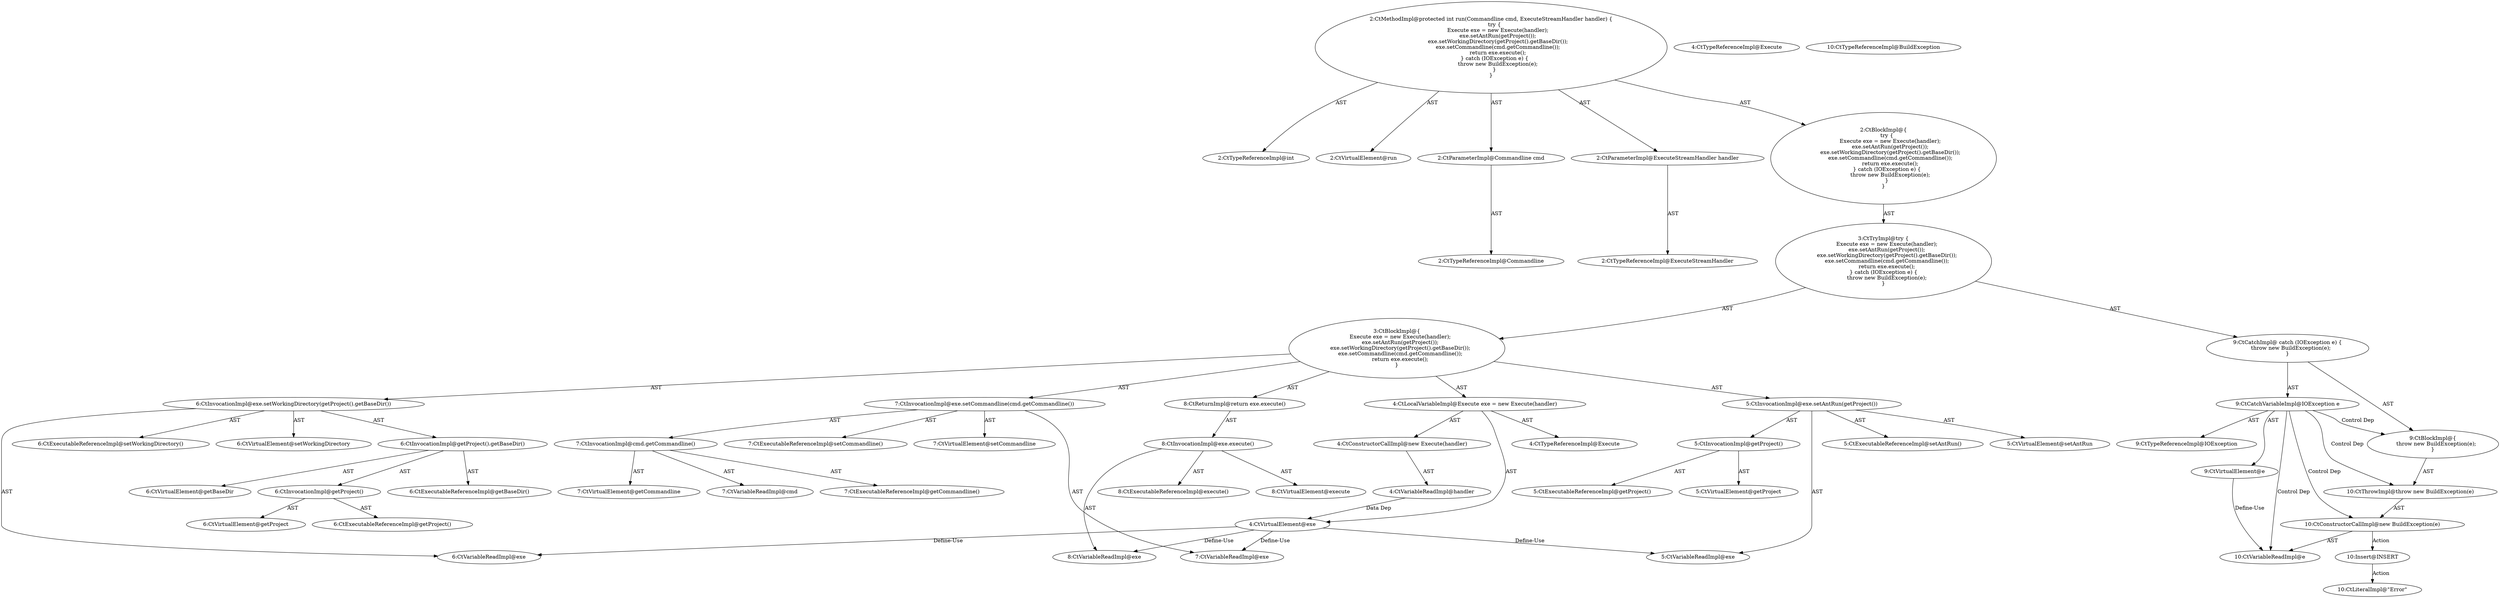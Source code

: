digraph "run#?,Commandline,ExecuteStreamHandler" {
0 [label="2:CtTypeReferenceImpl@int" shape=ellipse]
1 [label="2:CtVirtualElement@run" shape=ellipse]
2 [label="2:CtParameterImpl@Commandline cmd" shape=ellipse]
3 [label="2:CtTypeReferenceImpl@Commandline" shape=ellipse]
4 [label="2:CtParameterImpl@ExecuteStreamHandler handler" shape=ellipse]
5 [label="2:CtTypeReferenceImpl@ExecuteStreamHandler" shape=ellipse]
6 [label="4:CtTypeReferenceImpl@Execute" shape=ellipse]
7 [label="4:CtTypeReferenceImpl@Execute" shape=ellipse]
8 [label="4:CtVariableReadImpl@handler" shape=ellipse]
9 [label="4:CtConstructorCallImpl@new Execute(handler)" shape=ellipse]
10 [label="4:CtVirtualElement@exe" shape=ellipse]
11 [label="4:CtLocalVariableImpl@Execute exe = new Execute(handler)" shape=ellipse]
12 [label="5:CtExecutableReferenceImpl@setAntRun()" shape=ellipse]
13 [label="5:CtVirtualElement@setAntRun" shape=ellipse]
14 [label="5:CtVariableReadImpl@exe" shape=ellipse]
15 [label="5:CtExecutableReferenceImpl@getProject()" shape=ellipse]
16 [label="5:CtVirtualElement@getProject" shape=ellipse]
17 [label="5:CtInvocationImpl@getProject()" shape=ellipse]
18 [label="5:CtInvocationImpl@exe.setAntRun(getProject())" shape=ellipse]
19 [label="6:CtExecutableReferenceImpl@setWorkingDirectory()" shape=ellipse]
20 [label="6:CtVirtualElement@setWorkingDirectory" shape=ellipse]
21 [label="6:CtVariableReadImpl@exe" shape=ellipse]
22 [label="6:CtExecutableReferenceImpl@getBaseDir()" shape=ellipse]
23 [label="6:CtVirtualElement@getBaseDir" shape=ellipse]
24 [label="6:CtExecutableReferenceImpl@getProject()" shape=ellipse]
25 [label="6:CtVirtualElement@getProject" shape=ellipse]
26 [label="6:CtInvocationImpl@getProject()" shape=ellipse]
27 [label="6:CtInvocationImpl@getProject().getBaseDir()" shape=ellipse]
28 [label="6:CtInvocationImpl@exe.setWorkingDirectory(getProject().getBaseDir())" shape=ellipse]
29 [label="7:CtExecutableReferenceImpl@setCommandline()" shape=ellipse]
30 [label="7:CtVirtualElement@setCommandline" shape=ellipse]
31 [label="7:CtVariableReadImpl@exe" shape=ellipse]
32 [label="7:CtExecutableReferenceImpl@getCommandline()" shape=ellipse]
33 [label="7:CtVirtualElement@getCommandline" shape=ellipse]
34 [label="7:CtVariableReadImpl@cmd" shape=ellipse]
35 [label="7:CtInvocationImpl@cmd.getCommandline()" shape=ellipse]
36 [label="7:CtInvocationImpl@exe.setCommandline(cmd.getCommandline())" shape=ellipse]
37 [label="8:CtExecutableReferenceImpl@execute()" shape=ellipse]
38 [label="8:CtVirtualElement@execute" shape=ellipse]
39 [label="8:CtVariableReadImpl@exe" shape=ellipse]
40 [label="8:CtInvocationImpl@exe.execute()" shape=ellipse]
41 [label="8:CtReturnImpl@return exe.execute()" shape=ellipse]
42 [label="3:CtBlockImpl@\{
    Execute exe = new Execute(handler);
    exe.setAntRun(getProject());
    exe.setWorkingDirectory(getProject().getBaseDir());
    exe.setCommandline(cmd.getCommandline());
    return exe.execute();
\}" shape=ellipse]
43 [label="9:CtVirtualElement@e" shape=ellipse]
44 [label="9:CtTypeReferenceImpl@IOException" shape=ellipse]
45 [label="9:CtCatchVariableImpl@IOException e" shape=ellipse]
46 [label="10:CtTypeReferenceImpl@BuildException" shape=ellipse]
47 [label="10:CtVariableReadImpl@e" shape=ellipse]
48 [label="10:CtConstructorCallImpl@new BuildException(e)" shape=ellipse]
49 [label="10:CtThrowImpl@throw new BuildException(e)" shape=ellipse]
50 [label="9:CtBlockImpl@\{
    throw new BuildException(e);
\}" shape=ellipse]
51 [label="9:CtCatchImpl@ catch (IOException e) \{
    throw new BuildException(e);
\}" shape=ellipse]
52 [label="3:CtTryImpl@try \{
    Execute exe = new Execute(handler);
    exe.setAntRun(getProject());
    exe.setWorkingDirectory(getProject().getBaseDir());
    exe.setCommandline(cmd.getCommandline());
    return exe.execute();
\} catch (IOException e) \{
    throw new BuildException(e);
\}" shape=ellipse]
53 [label="2:CtBlockImpl@\{
    try \{
        Execute exe = new Execute(handler);
        exe.setAntRun(getProject());
        exe.setWorkingDirectory(getProject().getBaseDir());
        exe.setCommandline(cmd.getCommandline());
        return exe.execute();
    \} catch (IOException e) \{
        throw new BuildException(e);
    \}
\}" shape=ellipse]
54 [label="2:CtMethodImpl@protected int run(Commandline cmd, ExecuteStreamHandler handler) \{
    try \{
        Execute exe = new Execute(handler);
        exe.setAntRun(getProject());
        exe.setWorkingDirectory(getProject().getBaseDir());
        exe.setCommandline(cmd.getCommandline());
        return exe.execute();
    \} catch (IOException e) \{
        throw new BuildException(e);
    \}
\}" shape=ellipse]
55 [label="10:Insert@INSERT" shape=ellipse]
56 [label="10:CtLiteralImpl@\"Error\"" shape=ellipse]
2 -> 3 [label="AST"];
4 -> 5 [label="AST"];
8 -> 10 [label="Data Dep"];
9 -> 8 [label="AST"];
10 -> 14 [label="Define-Use"];
10 -> 21 [label="Define-Use"];
10 -> 31 [label="Define-Use"];
10 -> 39 [label="Define-Use"];
11 -> 10 [label="AST"];
11 -> 6 [label="AST"];
11 -> 9 [label="AST"];
17 -> 16 [label="AST"];
17 -> 15 [label="AST"];
18 -> 13 [label="AST"];
18 -> 14 [label="AST"];
18 -> 12 [label="AST"];
18 -> 17 [label="AST"];
26 -> 25 [label="AST"];
26 -> 24 [label="AST"];
27 -> 23 [label="AST"];
27 -> 26 [label="AST"];
27 -> 22 [label="AST"];
28 -> 20 [label="AST"];
28 -> 21 [label="AST"];
28 -> 19 [label="AST"];
28 -> 27 [label="AST"];
35 -> 33 [label="AST"];
35 -> 34 [label="AST"];
35 -> 32 [label="AST"];
36 -> 30 [label="AST"];
36 -> 31 [label="AST"];
36 -> 29 [label="AST"];
36 -> 35 [label="AST"];
40 -> 38 [label="AST"];
40 -> 39 [label="AST"];
40 -> 37 [label="AST"];
41 -> 40 [label="AST"];
42 -> 11 [label="AST"];
42 -> 18 [label="AST"];
42 -> 28 [label="AST"];
42 -> 36 [label="AST"];
42 -> 41 [label="AST"];
43 -> 47 [label="Define-Use"];
45 -> 43 [label="AST"];
45 -> 44 [label="AST"];
45 -> 50 [label="Control Dep"];
45 -> 49 [label="Control Dep"];
45 -> 48 [label="Control Dep"];
45 -> 47 [label="Control Dep"];
48 -> 47 [label="AST"];
48 -> 55 [label="Action"];
49 -> 48 [label="AST"];
50 -> 49 [label="AST"];
51 -> 45 [label="AST"];
51 -> 50 [label="AST"];
52 -> 42 [label="AST"];
52 -> 51 [label="AST"];
53 -> 52 [label="AST"];
54 -> 1 [label="AST"];
54 -> 0 [label="AST"];
54 -> 2 [label="AST"];
54 -> 4 [label="AST"];
54 -> 53 [label="AST"];
55 -> 56 [label="Action"];
}